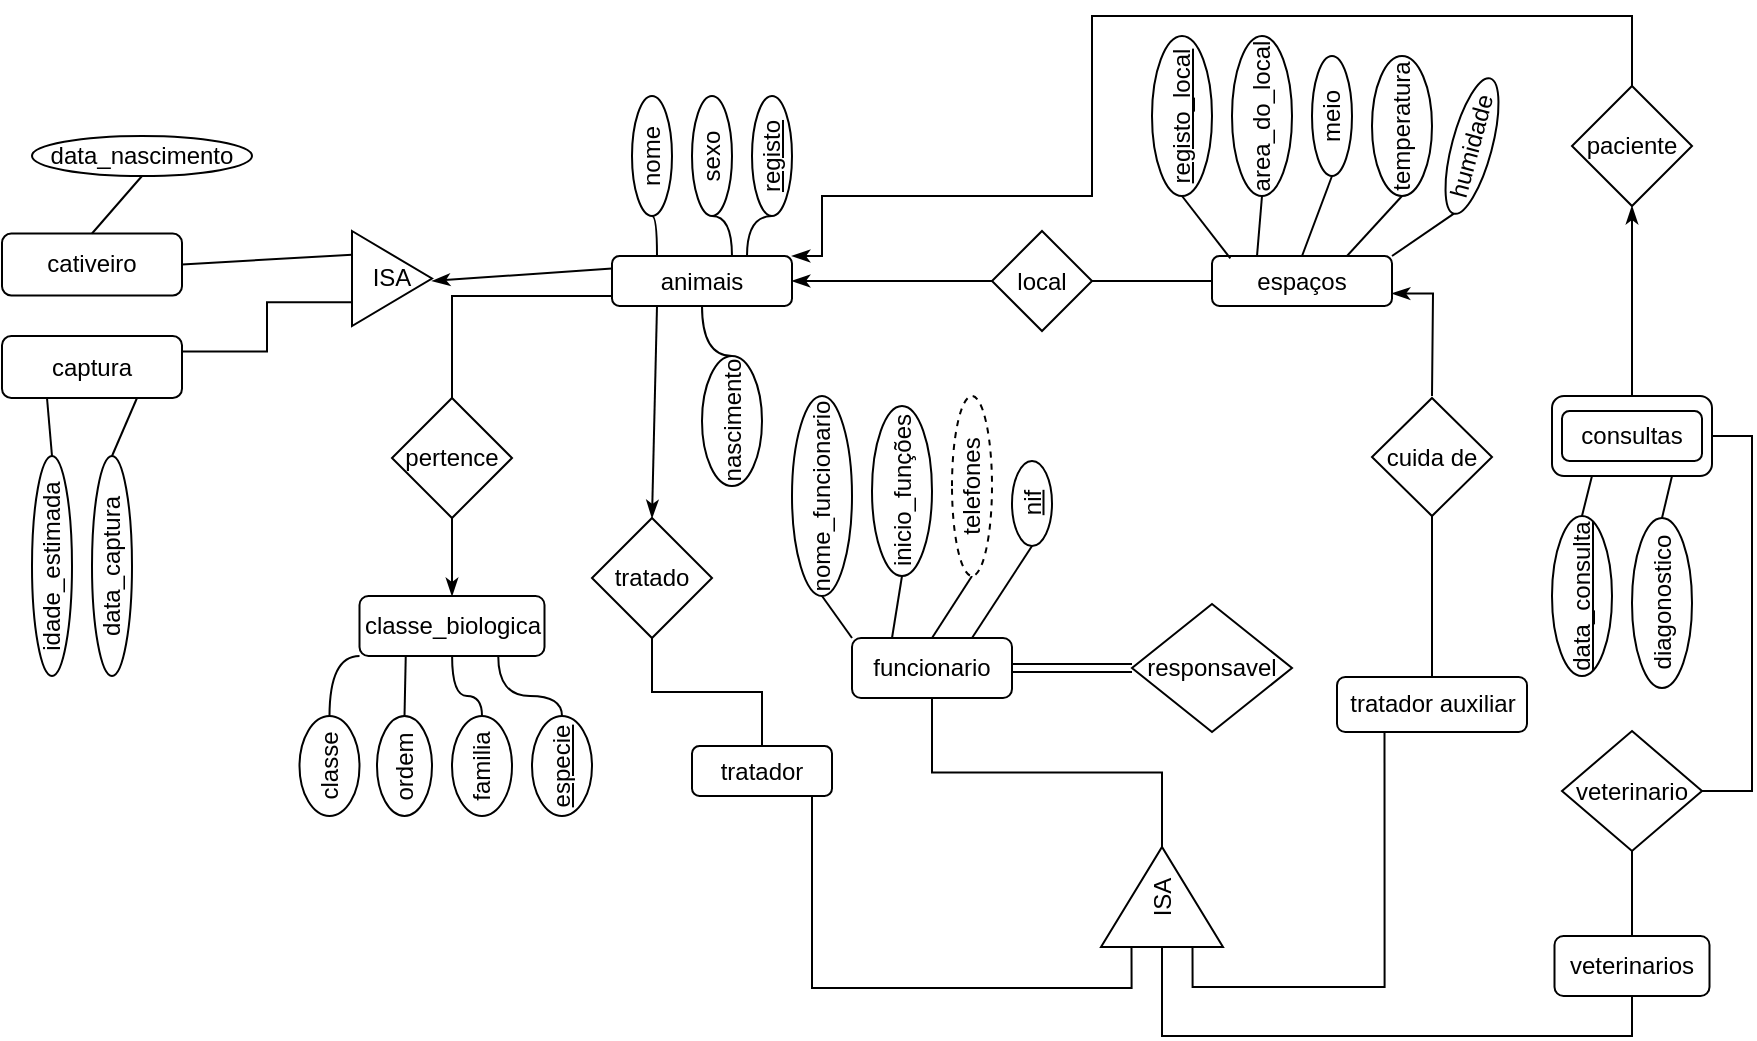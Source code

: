 <mxfile version="16.0.2" type="github">
  <diagram id="R2lEEEUBdFMjLlhIrx00" name="Page-1">
    <mxGraphModel dx="997" dy="548" grid="1" gridSize="10" guides="1" tooltips="1" connect="1" arrows="1" fold="1" page="1" pageScale="1" pageWidth="850" pageHeight="1100" math="0" shadow="0" extFonts="Permanent Marker^https://fonts.googleapis.com/css?family=Permanent+Marker">
      <root>
        <mxCell id="0" />
        <mxCell id="1" parent="0" />
        <mxCell id="vuFR7_id6AdbgBqskeIv-7" style="edgeStyle=orthogonalEdgeStyle;rounded=0;orthogonalLoop=1;jettySize=auto;html=1;exitX=1;exitY=0.5;exitDx=0;exitDy=0;endArrow=none;endFill=0;curved=1;entryX=0.25;entryY=0;entryDx=0;entryDy=0;" edge="1" parent="1" source="vuFR7_id6AdbgBqskeIv-2" target="vuFR7_id6AdbgBqskeIv-9">
          <mxGeometry relative="1" as="geometry">
            <mxPoint x="380" y="130" as="targetPoint" />
          </mxGeometry>
        </mxCell>
        <mxCell id="vuFR7_id6AdbgBqskeIv-2" value="nome" style="ellipse;whiteSpace=wrap;html=1;rounded=1;direction=south;horizontal=0;" vertex="1" parent="1">
          <mxGeometry x="330" y="50" width="20" height="60" as="geometry" />
        </mxCell>
        <mxCell id="vuFR7_id6AdbgBqskeIv-6" style="edgeStyle=orthogonalEdgeStyle;rounded=0;orthogonalLoop=1;jettySize=auto;html=1;exitX=1;exitY=0.5;exitDx=0;exitDy=0;endArrow=none;endFill=0;curved=1;entryX=0.5;entryY=0;entryDx=0;entryDy=0;" edge="1" parent="1" source="vuFR7_id6AdbgBqskeIv-3">
          <mxGeometry relative="1" as="geometry">
            <mxPoint x="380" y="130" as="targetPoint" />
          </mxGeometry>
        </mxCell>
        <mxCell id="vuFR7_id6AdbgBqskeIv-3" value="sexo" style="ellipse;whiteSpace=wrap;html=1;rounded=1;fontStyle=0;direction=south;horizontal=0;" vertex="1" parent="1">
          <mxGeometry x="360" y="50" width="20" height="60" as="geometry" />
        </mxCell>
        <mxCell id="vuFR7_id6AdbgBqskeIv-5" style="edgeStyle=orthogonalEdgeStyle;rounded=0;orthogonalLoop=1;jettySize=auto;html=1;exitX=1;exitY=0.5;exitDx=0;exitDy=0;entryX=0.75;entryY=0;entryDx=0;entryDy=0;endArrow=none;endFill=0;curved=1;" edge="1" parent="1" source="vuFR7_id6AdbgBqskeIv-4" target="vuFR7_id6AdbgBqskeIv-9">
          <mxGeometry relative="1" as="geometry">
            <mxPoint x="380" y="130" as="targetPoint" />
          </mxGeometry>
        </mxCell>
        <mxCell id="vuFR7_id6AdbgBqskeIv-4" value="registo" style="ellipse;whiteSpace=wrap;html=1;rounded=1;fontStyle=4;direction=south;horizontal=0;" vertex="1" parent="1">
          <mxGeometry x="390" y="50" width="20" height="60" as="geometry" />
        </mxCell>
        <mxCell id="vuFR7_id6AdbgBqskeIv-12" style="rounded=0;orthogonalLoop=1;jettySize=auto;html=1;exitX=0;exitY=0.25;exitDx=0;exitDy=0;entryX=1;entryY=0.5;entryDx=0;entryDy=0;endArrow=classicThin;endFill=1;" edge="1" parent="1" source="vuFR7_id6AdbgBqskeIv-9">
          <mxGeometry relative="1" as="geometry">
            <mxPoint x="230" y="142.5" as="targetPoint" />
          </mxGeometry>
        </mxCell>
        <mxCell id="vuFR7_id6AdbgBqskeIv-62" style="edgeStyle=orthogonalEdgeStyle;rounded=0;orthogonalLoop=1;jettySize=auto;html=1;startArrow=none;startFill=0;endArrow=none;endFill=0;entryX=0;entryY=0.5;entryDx=0;entryDy=0;exitX=0.5;exitY=0;exitDx=0;exitDy=0;" edge="1" parent="1" source="vuFR7_id6AdbgBqskeIv-61" target="vuFR7_id6AdbgBqskeIv-9">
          <mxGeometry relative="1" as="geometry">
            <mxPoint x="300" y="210" as="sourcePoint" />
            <mxPoint x="330" y="150" as="targetPoint" />
            <Array as="points">
              <mxPoint x="240" y="150" />
              <mxPoint x="335" y="150" />
            </Array>
          </mxGeometry>
        </mxCell>
        <mxCell id="vuFR7_id6AdbgBqskeIv-74" style="rounded=0;orthogonalLoop=1;jettySize=auto;html=1;startArrow=classicThin;startFill=1;endArrow=none;endFill=0;entryX=0.25;entryY=1;entryDx=0;entryDy=0;exitX=0.5;exitY=0;exitDx=0;exitDy=0;" edge="1" parent="1" source="vuFR7_id6AdbgBqskeIv-73" target="vuFR7_id6AdbgBqskeIv-9">
          <mxGeometry relative="1" as="geometry">
            <mxPoint x="340" y="260" as="targetPoint" />
            <mxPoint x="310" y="180" as="sourcePoint" />
          </mxGeometry>
        </mxCell>
        <mxCell id="vuFR7_id6AdbgBqskeIv-9" value="animais" style="rounded=1;whiteSpace=wrap;html=1;" vertex="1" parent="1">
          <mxGeometry x="320" y="130" width="90" height="25" as="geometry" />
        </mxCell>
        <mxCell id="vuFR7_id6AdbgBqskeIv-20" style="edgeStyle=orthogonalEdgeStyle;curved=1;rounded=0;orthogonalLoop=1;jettySize=auto;html=1;exitX=0;exitY=0.5;exitDx=0;exitDy=0;entryX=0.5;entryY=1;entryDx=0;entryDy=0;endArrow=none;endFill=0;" edge="1" parent="1" source="vuFR7_id6AdbgBqskeIv-19" target="vuFR7_id6AdbgBqskeIv-9">
          <mxGeometry relative="1" as="geometry" />
        </mxCell>
        <mxCell id="vuFR7_id6AdbgBqskeIv-19" value="nascimento" style="ellipse;whiteSpace=wrap;html=1;rounded=1;direction=south;horizontal=0;" vertex="1" parent="1">
          <mxGeometry x="365" y="180" width="30" height="65" as="geometry" />
        </mxCell>
        <mxCell id="vuFR7_id6AdbgBqskeIv-25" style="edgeStyle=orthogonalEdgeStyle;rounded=0;orthogonalLoop=1;jettySize=auto;html=1;exitX=0;exitY=0.75;exitDx=0;exitDy=0;entryX=1;entryY=0.25;entryDx=0;entryDy=0;endArrow=none;endFill=0;" edge="1" parent="1" source="vuFR7_id6AdbgBqskeIv-21" target="vuFR7_id6AdbgBqskeIv-24">
          <mxGeometry relative="1" as="geometry" />
        </mxCell>
        <mxCell id="vuFR7_id6AdbgBqskeIv-21" value="ISA" style="triangle;whiteSpace=wrap;html=1;" vertex="1" parent="1">
          <mxGeometry x="190" y="117.5" width="40" height="47.5" as="geometry" />
        </mxCell>
        <mxCell id="vuFR7_id6AdbgBqskeIv-23" style="rounded=0;orthogonalLoop=1;jettySize=auto;html=1;exitX=1;exitY=0.5;exitDx=0;exitDy=0;entryX=0;entryY=0.25;entryDx=0;entryDy=0;endArrow=none;endFill=0;" edge="1" parent="1" source="vuFR7_id6AdbgBqskeIv-22" target="vuFR7_id6AdbgBqskeIv-21">
          <mxGeometry relative="1" as="geometry" />
        </mxCell>
        <mxCell id="vuFR7_id6AdbgBqskeIv-22" value="cativeiro" style="rounded=1;whiteSpace=wrap;html=1;" vertex="1" parent="1">
          <mxGeometry x="15" y="118.75" width="90" height="31" as="geometry" />
        </mxCell>
        <mxCell id="vuFR7_id6AdbgBqskeIv-24" value="captura" style="rounded=1;whiteSpace=wrap;html=1;" vertex="1" parent="1">
          <mxGeometry x="15" y="170" width="90" height="31" as="geometry" />
        </mxCell>
        <mxCell id="vuFR7_id6AdbgBqskeIv-28" style="rounded=0;orthogonalLoop=1;jettySize=auto;html=1;exitX=0.5;exitY=0;exitDx=0;exitDy=0;entryX=0.5;entryY=0;entryDx=0;entryDy=0;endArrow=none;endFill=0;" edge="1" parent="1" source="vuFR7_id6AdbgBqskeIv-26" target="vuFR7_id6AdbgBqskeIv-22">
          <mxGeometry relative="1" as="geometry" />
        </mxCell>
        <mxCell id="vuFR7_id6AdbgBqskeIv-26" value="data_nascimento" style="ellipse;whiteSpace=wrap;html=1;rounded=1;direction=south;horizontal=0;rotation=90;" vertex="1" parent="1">
          <mxGeometry x="75" y="25" width="20" height="110" as="geometry" />
        </mxCell>
        <mxCell id="vuFR7_id6AdbgBqskeIv-30" style="rounded=0;orthogonalLoop=1;jettySize=auto;html=1;exitX=0;exitY=0.5;exitDx=0;exitDy=0;entryX=0.25;entryY=1;entryDx=0;entryDy=0;endArrow=none;endFill=0;" edge="1" parent="1" source="vuFR7_id6AdbgBqskeIv-29" target="vuFR7_id6AdbgBqskeIv-24">
          <mxGeometry relative="1" as="geometry" />
        </mxCell>
        <mxCell id="vuFR7_id6AdbgBqskeIv-29" value="idade_estimada" style="ellipse;whiteSpace=wrap;html=1;rounded=1;direction=south;horizontal=0;rotation=0;" vertex="1" parent="1">
          <mxGeometry x="30" y="230" width="20" height="110" as="geometry" />
        </mxCell>
        <mxCell id="vuFR7_id6AdbgBqskeIv-32" style="rounded=0;orthogonalLoop=1;jettySize=auto;html=1;exitX=0;exitY=0.5;exitDx=0;exitDy=0;entryX=0.75;entryY=1;entryDx=0;entryDy=0;endArrow=none;endFill=0;" edge="1" parent="1" source="vuFR7_id6AdbgBqskeIv-31" target="vuFR7_id6AdbgBqskeIv-24">
          <mxGeometry relative="1" as="geometry" />
        </mxCell>
        <mxCell id="vuFR7_id6AdbgBqskeIv-31" value="data_captura" style="ellipse;whiteSpace=wrap;html=1;rounded=1;direction=south;horizontal=0;rotation=0;" vertex="1" parent="1">
          <mxGeometry x="60" y="230" width="20" height="110" as="geometry" />
        </mxCell>
        <mxCell id="vuFR7_id6AdbgBqskeIv-39" style="edgeStyle=orthogonalEdgeStyle;curved=1;rounded=0;orthogonalLoop=1;jettySize=auto;html=1;exitX=1;exitY=0.5;exitDx=0;exitDy=0;entryX=0;entryY=0.5;entryDx=0;entryDy=0;startArrow=none;startFill=0;endArrow=none;endFill=0;" edge="1" parent="1" source="vuFR7_id6AdbgBqskeIv-33" target="vuFR7_id6AdbgBqskeIv-35">
          <mxGeometry relative="1" as="geometry" />
        </mxCell>
        <mxCell id="vuFR7_id6AdbgBqskeIv-55" style="edgeStyle=orthogonalEdgeStyle;curved=1;rounded=0;orthogonalLoop=1;jettySize=auto;html=1;entryX=0;entryY=0.5;entryDx=0;entryDy=0;startArrow=classicThin;startFill=1;endArrow=none;endFill=0;exitX=1;exitY=0.5;exitDx=0;exitDy=0;" edge="1" parent="1" source="vuFR7_id6AdbgBqskeIv-9" target="vuFR7_id6AdbgBqskeIv-33">
          <mxGeometry relative="1" as="geometry">
            <mxPoint x="430" y="143" as="sourcePoint" />
          </mxGeometry>
        </mxCell>
        <mxCell id="vuFR7_id6AdbgBqskeIv-33" value="local" style="rhombus;whiteSpace=wrap;html=1;" vertex="1" parent="1">
          <mxGeometry x="510" y="117.5" width="50" height="50" as="geometry" />
        </mxCell>
        <mxCell id="vuFR7_id6AdbgBqskeIv-84" style="edgeStyle=orthogonalEdgeStyle;rounded=0;orthogonalLoop=1;jettySize=auto;html=1;exitX=1;exitY=0.75;exitDx=0;exitDy=0;startArrow=classicThin;startFill=1;endArrow=none;endFill=0;" edge="1" parent="1" source="vuFR7_id6AdbgBqskeIv-35">
          <mxGeometry relative="1" as="geometry">
            <mxPoint x="730" y="200" as="targetPoint" />
          </mxGeometry>
        </mxCell>
        <mxCell id="vuFR7_id6AdbgBqskeIv-35" value="espaços" style="rounded=1;whiteSpace=wrap;html=1;" vertex="1" parent="1">
          <mxGeometry x="620" y="130" width="90" height="25" as="geometry" />
        </mxCell>
        <mxCell id="vuFR7_id6AdbgBqskeIv-48" style="rounded=0;orthogonalLoop=1;jettySize=auto;html=1;exitX=0.5;exitY=1;exitDx=0;exitDy=0;entryX=0.102;entryY=0.048;entryDx=0;entryDy=0;entryPerimeter=0;startArrow=none;startFill=0;endArrow=none;endFill=0;" edge="1" parent="1" source="vuFR7_id6AdbgBqskeIv-45" target="vuFR7_id6AdbgBqskeIv-35">
          <mxGeometry relative="1" as="geometry" />
        </mxCell>
        <mxCell id="vuFR7_id6AdbgBqskeIv-45" value="registo_local" style="ellipse;rounded=1;flipV=1;flipH=1;direction=east;whiteSpace=wrap;html=1;horizontal=0;fontStyle=4" vertex="1" parent="1">
          <mxGeometry x="590" y="20" width="30" height="80" as="geometry" />
        </mxCell>
        <mxCell id="vuFR7_id6AdbgBqskeIv-50" style="rounded=0;orthogonalLoop=1;jettySize=auto;html=1;exitX=0.5;exitY=1;exitDx=0;exitDy=0;entryX=0.25;entryY=0;entryDx=0;entryDy=0;startArrow=none;startFill=0;endArrow=none;endFill=0;" edge="1" parent="1" source="vuFR7_id6AdbgBqskeIv-46" target="vuFR7_id6AdbgBqskeIv-35">
          <mxGeometry relative="1" as="geometry" />
        </mxCell>
        <mxCell id="vuFR7_id6AdbgBqskeIv-46" value="area_do_local" style="ellipse;rounded=1;flipV=1;flipH=1;direction=east;whiteSpace=wrap;html=1;horizontal=0;" vertex="1" parent="1">
          <mxGeometry x="630" y="20" width="30" height="80" as="geometry" />
        </mxCell>
        <mxCell id="vuFR7_id6AdbgBqskeIv-51" style="rounded=0;orthogonalLoop=1;jettySize=auto;html=1;exitX=0.5;exitY=1;exitDx=0;exitDy=0;entryX=0.5;entryY=0;entryDx=0;entryDy=0;startArrow=none;startFill=0;endArrow=none;endFill=0;" edge="1" parent="1" source="vuFR7_id6AdbgBqskeIv-47" target="vuFR7_id6AdbgBqskeIv-35">
          <mxGeometry relative="1" as="geometry" />
        </mxCell>
        <mxCell id="vuFR7_id6AdbgBqskeIv-47" value="meio" style="ellipse;rounded=1;flipV=1;flipH=1;direction=east;whiteSpace=wrap;html=1;horizontal=0;" vertex="1" parent="1">
          <mxGeometry x="670" y="30" width="20" height="60" as="geometry" />
        </mxCell>
        <mxCell id="vuFR7_id6AdbgBqskeIv-53" style="rounded=0;orthogonalLoop=1;jettySize=auto;html=1;exitX=0.5;exitY=1;exitDx=0;exitDy=0;entryX=0.75;entryY=0;entryDx=0;entryDy=0;startArrow=none;startFill=0;endArrow=none;endFill=0;" edge="1" parent="1" source="vuFR7_id6AdbgBqskeIv-52" target="vuFR7_id6AdbgBqskeIv-35">
          <mxGeometry relative="1" as="geometry" />
        </mxCell>
        <mxCell id="vuFR7_id6AdbgBqskeIv-52" value="temperatura" style="ellipse;rounded=1;flipV=1;flipH=1;direction=east;whiteSpace=wrap;html=1;horizontal=0;" vertex="1" parent="1">
          <mxGeometry x="700" y="30" width="30" height="70" as="geometry" />
        </mxCell>
        <mxCell id="vuFR7_id6AdbgBqskeIv-56" style="rounded=0;orthogonalLoop=1;jettySize=auto;html=1;exitX=0.5;exitY=1;exitDx=0;exitDy=0;startArrow=none;startFill=0;endArrow=none;endFill=0;" edge="1" parent="1" source="vuFR7_id6AdbgBqskeIv-54">
          <mxGeometry relative="1" as="geometry">
            <mxPoint x="710" y="130" as="targetPoint" />
          </mxGeometry>
        </mxCell>
        <mxCell id="vuFR7_id6AdbgBqskeIv-54" value="humidade" style="ellipse;rounded=1;flipV=1;flipH=1;direction=east;whiteSpace=wrap;html=1;horizontal=0;rotation=15;" vertex="1" parent="1">
          <mxGeometry x="740" y="40" width="20" height="70" as="geometry" />
        </mxCell>
        <mxCell id="vuFR7_id6AdbgBqskeIv-60" style="edgeStyle=orthogonalEdgeStyle;rounded=0;orthogonalLoop=1;jettySize=auto;html=1;entryX=0.5;entryY=0;entryDx=0;entryDy=0;startArrow=classicThin;startFill=1;endArrow=none;endFill=0;exitX=1;exitY=0;exitDx=0;exitDy=0;" edge="1" parent="1" source="vuFR7_id6AdbgBqskeIv-9" target="vuFR7_id6AdbgBqskeIv-57">
          <mxGeometry relative="1" as="geometry">
            <mxPoint x="560" y="220" as="sourcePoint" />
            <Array as="points">
              <mxPoint x="425" y="100" />
              <mxPoint x="560" y="100" />
              <mxPoint x="560" y="10" />
              <mxPoint x="830" y="10" />
            </Array>
          </mxGeometry>
        </mxCell>
        <mxCell id="vuFR7_id6AdbgBqskeIv-57" value="paciente" style="rhombus;whiteSpace=wrap;html=1;" vertex="1" parent="1">
          <mxGeometry x="800" y="45" width="60" height="60" as="geometry" />
        </mxCell>
        <mxCell id="vuFR7_id6AdbgBqskeIv-59" style="edgeStyle=orthogonalEdgeStyle;curved=1;rounded=0;orthogonalLoop=1;jettySize=auto;html=1;exitX=0.5;exitY=1;exitDx=0;exitDy=0;startArrow=classicThin;startFill=1;endArrow=none;endFill=0;entryX=0.5;entryY=0;entryDx=0;entryDy=0;" edge="1" parent="1" source="vuFR7_id6AdbgBqskeIv-57" target="vuFR7_id6AdbgBqskeIv-58">
          <mxGeometry relative="1" as="geometry">
            <mxPoint x="690" y="201" as="targetPoint" />
          </mxGeometry>
        </mxCell>
        <mxCell id="vuFR7_id6AdbgBqskeIv-64" style="edgeStyle=orthogonalEdgeStyle;curved=1;rounded=0;orthogonalLoop=1;jettySize=auto;html=1;entryX=0.5;entryY=1;entryDx=0;entryDy=0;startArrow=classicThin;startFill=1;endArrow=none;endFill=0;exitX=0.5;exitY=0;exitDx=0;exitDy=0;" edge="1" parent="1" source="vuFR7_id6AdbgBqskeIv-63" target="vuFR7_id6AdbgBqskeIv-61">
          <mxGeometry relative="1" as="geometry">
            <mxPoint x="170" y="260" as="sourcePoint" />
          </mxGeometry>
        </mxCell>
        <mxCell id="vuFR7_id6AdbgBqskeIv-61" value="pertence" style="rhombus;whiteSpace=wrap;html=1;" vertex="1" parent="1">
          <mxGeometry x="210" y="201" width="60" height="60" as="geometry" />
        </mxCell>
        <mxCell id="vuFR7_id6AdbgBqskeIv-69" style="edgeStyle=orthogonalEdgeStyle;curved=1;rounded=0;orthogonalLoop=1;jettySize=auto;html=1;exitX=0;exitY=1;exitDx=0;exitDy=0;entryX=0.5;entryY=0;entryDx=0;entryDy=0;startArrow=none;startFill=0;endArrow=none;endFill=0;" edge="1" parent="1" source="vuFR7_id6AdbgBqskeIv-63" target="vuFR7_id6AdbgBqskeIv-65">
          <mxGeometry relative="1" as="geometry" />
        </mxCell>
        <mxCell id="vuFR7_id6AdbgBqskeIv-70" style="edgeStyle=orthogonalEdgeStyle;curved=1;rounded=0;orthogonalLoop=1;jettySize=auto;html=1;exitX=0.25;exitY=1;exitDx=0;exitDy=0;entryX=0.5;entryY=0;entryDx=0;entryDy=0;startArrow=none;startFill=0;endArrow=none;endFill=0;" edge="1" parent="1" source="vuFR7_id6AdbgBqskeIv-63" target="vuFR7_id6AdbgBqskeIv-66">
          <mxGeometry relative="1" as="geometry" />
        </mxCell>
        <mxCell id="vuFR7_id6AdbgBqskeIv-71" style="edgeStyle=orthogonalEdgeStyle;curved=1;rounded=0;orthogonalLoop=1;jettySize=auto;html=1;entryX=0.5;entryY=0;entryDx=0;entryDy=0;startArrow=none;startFill=0;endArrow=none;endFill=0;" edge="1" parent="1" source="vuFR7_id6AdbgBqskeIv-63" target="vuFR7_id6AdbgBqskeIv-67">
          <mxGeometry relative="1" as="geometry" />
        </mxCell>
        <mxCell id="vuFR7_id6AdbgBqskeIv-72" style="edgeStyle=orthogonalEdgeStyle;curved=1;rounded=0;orthogonalLoop=1;jettySize=auto;html=1;exitX=0.75;exitY=1;exitDx=0;exitDy=0;entryX=0.5;entryY=0;entryDx=0;entryDy=0;startArrow=none;startFill=0;endArrow=none;endFill=0;" edge="1" parent="1" source="vuFR7_id6AdbgBqskeIv-63" target="vuFR7_id6AdbgBqskeIv-68">
          <mxGeometry relative="1" as="geometry" />
        </mxCell>
        <mxCell id="vuFR7_id6AdbgBqskeIv-63" value="classe_biologica" style="rounded=1;whiteSpace=wrap;html=1;" vertex="1" parent="1">
          <mxGeometry x="193.75" y="300" width="92.5" height="30" as="geometry" />
        </mxCell>
        <mxCell id="vuFR7_id6AdbgBqskeIv-65" value="classe" style="ellipse;rounded=1;flipV=1;flipH=1;direction=east;whiteSpace=wrap;html=1;horizontal=0;fontStyle=0" vertex="1" parent="1">
          <mxGeometry x="163.75" y="360" width="30" height="50" as="geometry" />
        </mxCell>
        <mxCell id="vuFR7_id6AdbgBqskeIv-66" value="ordem" style="ellipse;rounded=1;flipV=1;flipH=1;direction=east;whiteSpace=wrap;html=1;horizontal=0;" vertex="1" parent="1">
          <mxGeometry x="202.5" y="360" width="27.5" height="50" as="geometry" />
        </mxCell>
        <mxCell id="vuFR7_id6AdbgBqskeIv-67" value="familia" style="ellipse;rounded=1;flipV=1;flipH=1;direction=east;whiteSpace=wrap;html=1;horizontal=0;" vertex="1" parent="1">
          <mxGeometry x="240" y="360" width="30" height="50" as="geometry" />
        </mxCell>
        <mxCell id="vuFR7_id6AdbgBqskeIv-68" value="&lt;u&gt;especie&lt;/u&gt;" style="ellipse;rounded=1;flipV=1;flipH=1;direction=east;whiteSpace=wrap;html=1;horizontal=0;" vertex="1" parent="1">
          <mxGeometry x="280" y="360" width="30" height="50" as="geometry" />
        </mxCell>
        <mxCell id="vuFR7_id6AdbgBqskeIv-77" style="edgeStyle=orthogonalEdgeStyle;rounded=0;orthogonalLoop=1;jettySize=auto;html=1;exitX=0.5;exitY=1;exitDx=0;exitDy=0;entryX=0.5;entryY=0;entryDx=0;entryDy=0;startArrow=none;startFill=0;endArrow=none;endFill=0;" edge="1" parent="1" source="vuFR7_id6AdbgBqskeIv-73" target="vuFR7_id6AdbgBqskeIv-76">
          <mxGeometry relative="1" as="geometry" />
        </mxCell>
        <mxCell id="vuFR7_id6AdbgBqskeIv-73" value="tratado" style="rhombus;whiteSpace=wrap;html=1;" vertex="1" parent="1">
          <mxGeometry x="310" y="261" width="60" height="60" as="geometry" />
        </mxCell>
        <mxCell id="vuFR7_id6AdbgBqskeIv-81" style="edgeStyle=orthogonalEdgeStyle;rounded=0;orthogonalLoop=1;jettySize=auto;html=1;entryX=0.75;entryY=1;entryDx=0;entryDy=0;startArrow=none;startFill=0;endArrow=none;endFill=0;exitX=0;exitY=0.25;exitDx=0;exitDy=0;" edge="1" parent="1" source="vuFR7_id6AdbgBqskeIv-80" target="vuFR7_id6AdbgBqskeIv-76">
          <mxGeometry relative="1" as="geometry">
            <mxPoint x="595" y="540" as="sourcePoint" />
            <Array as="points">
              <mxPoint x="580" y="496" />
              <mxPoint x="420" y="496" />
              <mxPoint x="420" y="400" />
            </Array>
          </mxGeometry>
        </mxCell>
        <mxCell id="vuFR7_id6AdbgBqskeIv-76" value="tratador" style="rounded=1;whiteSpace=wrap;html=1;" vertex="1" parent="1">
          <mxGeometry x="360" y="375" width="70" height="25" as="geometry" />
        </mxCell>
        <mxCell id="vuFR7_id6AdbgBqskeIv-93" style="edgeStyle=orthogonalEdgeStyle;shape=link;curved=1;rounded=0;orthogonalLoop=1;jettySize=auto;html=1;exitX=1;exitY=0.5;exitDx=0;exitDy=0;entryX=0;entryY=0.5;entryDx=0;entryDy=0;startArrow=none;startFill=0;endArrow=none;endFill=0;" edge="1" parent="1" source="vuFR7_id6AdbgBqskeIv-78" target="vuFR7_id6AdbgBqskeIv-92">
          <mxGeometry relative="1" as="geometry" />
        </mxCell>
        <mxCell id="vuFR7_id6AdbgBqskeIv-78" value="funcionario" style="rounded=1;whiteSpace=wrap;html=1;" vertex="1" parent="1">
          <mxGeometry x="440" y="321" width="80" height="30" as="geometry" />
        </mxCell>
        <mxCell id="vuFR7_id6AdbgBqskeIv-82" style="edgeStyle=orthogonalEdgeStyle;rounded=0;orthogonalLoop=1;jettySize=auto;html=1;exitX=1;exitY=0.5;exitDx=0;exitDy=0;startArrow=none;startFill=0;endArrow=none;endFill=0;" edge="1" parent="1" source="vuFR7_id6AdbgBqskeIv-80" target="vuFR7_id6AdbgBqskeIv-78">
          <mxGeometry relative="1" as="geometry" />
        </mxCell>
        <mxCell id="vuFR7_id6AdbgBqskeIv-80" value="ISA" style="triangle;whiteSpace=wrap;html=1;rotation=-90;" vertex="1" parent="1">
          <mxGeometry x="570" y="420" width="50" height="61" as="geometry" />
        </mxCell>
        <mxCell id="vuFR7_id6AdbgBqskeIv-86" style="rounded=0;orthogonalLoop=1;jettySize=auto;html=1;exitX=0.5;exitY=1;exitDx=0;exitDy=0;entryX=0.5;entryY=0;entryDx=0;entryDy=0;startArrow=none;startFill=0;endArrow=none;endFill=0;" edge="1" parent="1" source="vuFR7_id6AdbgBqskeIv-83" target="vuFR7_id6AdbgBqskeIv-85">
          <mxGeometry relative="1" as="geometry" />
        </mxCell>
        <mxCell id="vuFR7_id6AdbgBqskeIv-83" value="cuida de" style="rhombus;whiteSpace=wrap;html=1;" vertex="1" parent="1">
          <mxGeometry x="700" y="201" width="60" height="59" as="geometry" />
        </mxCell>
        <mxCell id="vuFR7_id6AdbgBqskeIv-87" style="edgeStyle=orthogonalEdgeStyle;rounded=0;orthogonalLoop=1;jettySize=auto;html=1;exitX=0.25;exitY=1;exitDx=0;exitDy=0;entryX=0;entryY=0.75;entryDx=0;entryDy=0;startArrow=none;startFill=0;endArrow=none;endFill=0;" edge="1" parent="1" source="vuFR7_id6AdbgBqskeIv-85" target="vuFR7_id6AdbgBqskeIv-80">
          <mxGeometry relative="1" as="geometry" />
        </mxCell>
        <mxCell id="vuFR7_id6AdbgBqskeIv-85" value="tratador auxiliar" style="rounded=1;whiteSpace=wrap;html=1;" vertex="1" parent="1">
          <mxGeometry x="682.5" y="340.5" width="95" height="27.5" as="geometry" />
        </mxCell>
        <mxCell id="vuFR7_id6AdbgBqskeIv-89" style="edgeStyle=orthogonalEdgeStyle;rounded=0;orthogonalLoop=1;jettySize=auto;html=1;exitX=1;exitY=0.5;exitDx=0;exitDy=0;startArrow=none;startFill=0;endArrow=none;endFill=0;entryX=1;entryY=0.5;entryDx=0;entryDy=0;" edge="1" parent="1" source="vuFR7_id6AdbgBqskeIv-88" target="vuFR7_id6AdbgBqskeIv-90">
          <mxGeometry relative="1" as="geometry">
            <mxPoint x="830" y="370" as="targetPoint" />
            <Array as="points">
              <mxPoint x="890" y="220" />
              <mxPoint x="890" y="398" />
            </Array>
          </mxGeometry>
        </mxCell>
        <mxCell id="vuFR7_id6AdbgBqskeIv-88" value="" style="rounded=1;whiteSpace=wrap;html=1;" vertex="1" parent="1">
          <mxGeometry x="790" y="200" width="80" height="40" as="geometry" />
        </mxCell>
        <mxCell id="vuFR7_id6AdbgBqskeIv-58" value="consultas" style="rounded=1;whiteSpace=wrap;html=1;" vertex="1" parent="1">
          <mxGeometry x="795" y="207.5" width="70" height="25" as="geometry" />
        </mxCell>
        <mxCell id="vuFR7_id6AdbgBqskeIv-103" style="edgeStyle=orthogonalEdgeStyle;curved=1;rounded=0;orthogonalLoop=1;jettySize=auto;html=1;exitX=0.5;exitY=1;exitDx=0;exitDy=0;entryX=0.5;entryY=0;entryDx=0;entryDy=0;startArrow=none;startFill=0;endArrow=none;endFill=0;" edge="1" parent="1" source="vuFR7_id6AdbgBqskeIv-90" target="vuFR7_id6AdbgBqskeIv-102">
          <mxGeometry relative="1" as="geometry" />
        </mxCell>
        <mxCell id="vuFR7_id6AdbgBqskeIv-90" value="veterinario" style="rhombus;whiteSpace=wrap;html=1;" vertex="1" parent="1">
          <mxGeometry x="795" y="367.5" width="70" height="60" as="geometry" />
        </mxCell>
        <mxCell id="vuFR7_id6AdbgBqskeIv-92" value="responsavel" style="rhombus;whiteSpace=wrap;html=1;" vertex="1" parent="1">
          <mxGeometry x="580" y="304" width="80" height="64" as="geometry" />
        </mxCell>
        <mxCell id="vuFR7_id6AdbgBqskeIv-95" style="rounded=0;orthogonalLoop=1;jettySize=auto;html=1;exitX=0.5;exitY=1;exitDx=0;exitDy=0;entryX=0;entryY=0;entryDx=0;entryDy=0;startArrow=none;startFill=0;endArrow=none;endFill=0;" edge="1" parent="1" source="vuFR7_id6AdbgBqskeIv-94" target="vuFR7_id6AdbgBqskeIv-78">
          <mxGeometry relative="1" as="geometry" />
        </mxCell>
        <mxCell id="vuFR7_id6AdbgBqskeIv-94" value="nome_funcionario" style="ellipse;rounded=1;flipV=1;flipH=1;direction=east;whiteSpace=wrap;html=1;horizontal=0;fontStyle=0" vertex="1" parent="1">
          <mxGeometry x="410" y="200" width="30" height="100" as="geometry" />
        </mxCell>
        <mxCell id="vuFR7_id6AdbgBqskeIv-97" style="rounded=0;orthogonalLoop=1;jettySize=auto;html=1;exitX=0.5;exitY=1;exitDx=0;exitDy=0;entryX=0.25;entryY=0;entryDx=0;entryDy=0;startArrow=none;startFill=0;endArrow=none;endFill=0;" edge="1" parent="1" source="vuFR7_id6AdbgBqskeIv-96" target="vuFR7_id6AdbgBqskeIv-78">
          <mxGeometry relative="1" as="geometry" />
        </mxCell>
        <mxCell id="vuFR7_id6AdbgBqskeIv-96" value="inicio_funções" style="ellipse;rounded=1;flipV=1;flipH=1;direction=east;whiteSpace=wrap;html=1;horizontal=0;" vertex="1" parent="1">
          <mxGeometry x="450" y="205" width="30" height="85" as="geometry" />
        </mxCell>
        <mxCell id="vuFR7_id6AdbgBqskeIv-99" style="rounded=0;orthogonalLoop=1;jettySize=auto;html=1;exitX=0.5;exitY=1;exitDx=0;exitDy=0;entryX=0.5;entryY=0;entryDx=0;entryDy=0;startArrow=none;startFill=0;endArrow=none;endFill=0;" edge="1" parent="1" source="vuFR7_id6AdbgBqskeIv-98" target="vuFR7_id6AdbgBqskeIv-78">
          <mxGeometry relative="1" as="geometry" />
        </mxCell>
        <mxCell id="vuFR7_id6AdbgBqskeIv-98" value="telefones" style="ellipse;rounded=1;flipV=1;flipH=1;direction=east;whiteSpace=wrap;html=1;horizontal=0;dashed=1;" vertex="1" parent="1">
          <mxGeometry x="490" y="200" width="20" height="90" as="geometry" />
        </mxCell>
        <mxCell id="vuFR7_id6AdbgBqskeIv-101" style="rounded=0;orthogonalLoop=1;jettySize=auto;html=1;exitX=0.5;exitY=1;exitDx=0;exitDy=0;entryX=0.75;entryY=0;entryDx=0;entryDy=0;startArrow=none;startFill=0;endArrow=none;endFill=0;" edge="1" parent="1" source="vuFR7_id6AdbgBqskeIv-100" target="vuFR7_id6AdbgBqskeIv-78">
          <mxGeometry relative="1" as="geometry" />
        </mxCell>
        <mxCell id="vuFR7_id6AdbgBqskeIv-100" value="nif" style="ellipse;rounded=1;flipV=1;flipH=1;direction=east;whiteSpace=wrap;html=1;horizontal=0;fontStyle=4" vertex="1" parent="1">
          <mxGeometry x="520" y="232.5" width="20" height="42.5" as="geometry" />
        </mxCell>
        <mxCell id="vuFR7_id6AdbgBqskeIv-104" style="edgeStyle=orthogonalEdgeStyle;rounded=0;orthogonalLoop=1;jettySize=auto;html=1;exitX=0.5;exitY=1;exitDx=0;exitDy=0;entryX=0;entryY=0.5;entryDx=0;entryDy=0;startArrow=none;startFill=0;endArrow=none;endFill=0;" edge="1" parent="1" source="vuFR7_id6AdbgBqskeIv-102" target="vuFR7_id6AdbgBqskeIv-80">
          <mxGeometry relative="1" as="geometry" />
        </mxCell>
        <mxCell id="vuFR7_id6AdbgBqskeIv-102" value="veterinarios" style="rounded=1;whiteSpace=wrap;html=1;" vertex="1" parent="1">
          <mxGeometry x="791.25" y="470" width="77.5" height="30" as="geometry" />
        </mxCell>
        <mxCell id="vuFR7_id6AdbgBqskeIv-107" style="rounded=0;orthogonalLoop=1;jettySize=auto;html=1;exitX=0.5;exitY=0;exitDx=0;exitDy=0;entryX=0.25;entryY=1;entryDx=0;entryDy=0;startArrow=none;startFill=0;endArrow=none;endFill=0;" edge="1" parent="1" source="vuFR7_id6AdbgBqskeIv-105" target="vuFR7_id6AdbgBqskeIv-88">
          <mxGeometry relative="1" as="geometry" />
        </mxCell>
        <mxCell id="vuFR7_id6AdbgBqskeIv-105" value="&lt;u&gt;data_consulta&lt;/u&gt;" style="ellipse;rounded=1;flipV=1;flipH=1;direction=east;whiteSpace=wrap;html=1;horizontal=0;" vertex="1" parent="1">
          <mxGeometry x="790" y="260" width="30" height="80" as="geometry" />
        </mxCell>
        <mxCell id="vuFR7_id6AdbgBqskeIv-108" style="rounded=0;orthogonalLoop=1;jettySize=auto;html=1;exitX=0.5;exitY=0;exitDx=0;exitDy=0;entryX=0.75;entryY=1;entryDx=0;entryDy=0;startArrow=none;startFill=0;endArrow=none;endFill=0;" edge="1" parent="1" source="vuFR7_id6AdbgBqskeIv-106" target="vuFR7_id6AdbgBqskeIv-88">
          <mxGeometry relative="1" as="geometry" />
        </mxCell>
        <mxCell id="vuFR7_id6AdbgBqskeIv-106" value="diagonostico" style="ellipse;rounded=1;flipV=1;flipH=1;direction=east;whiteSpace=wrap;html=1;horizontal=0;" vertex="1" parent="1">
          <mxGeometry x="830" y="261" width="30" height="85" as="geometry" />
        </mxCell>
      </root>
    </mxGraphModel>
  </diagram>
</mxfile>
